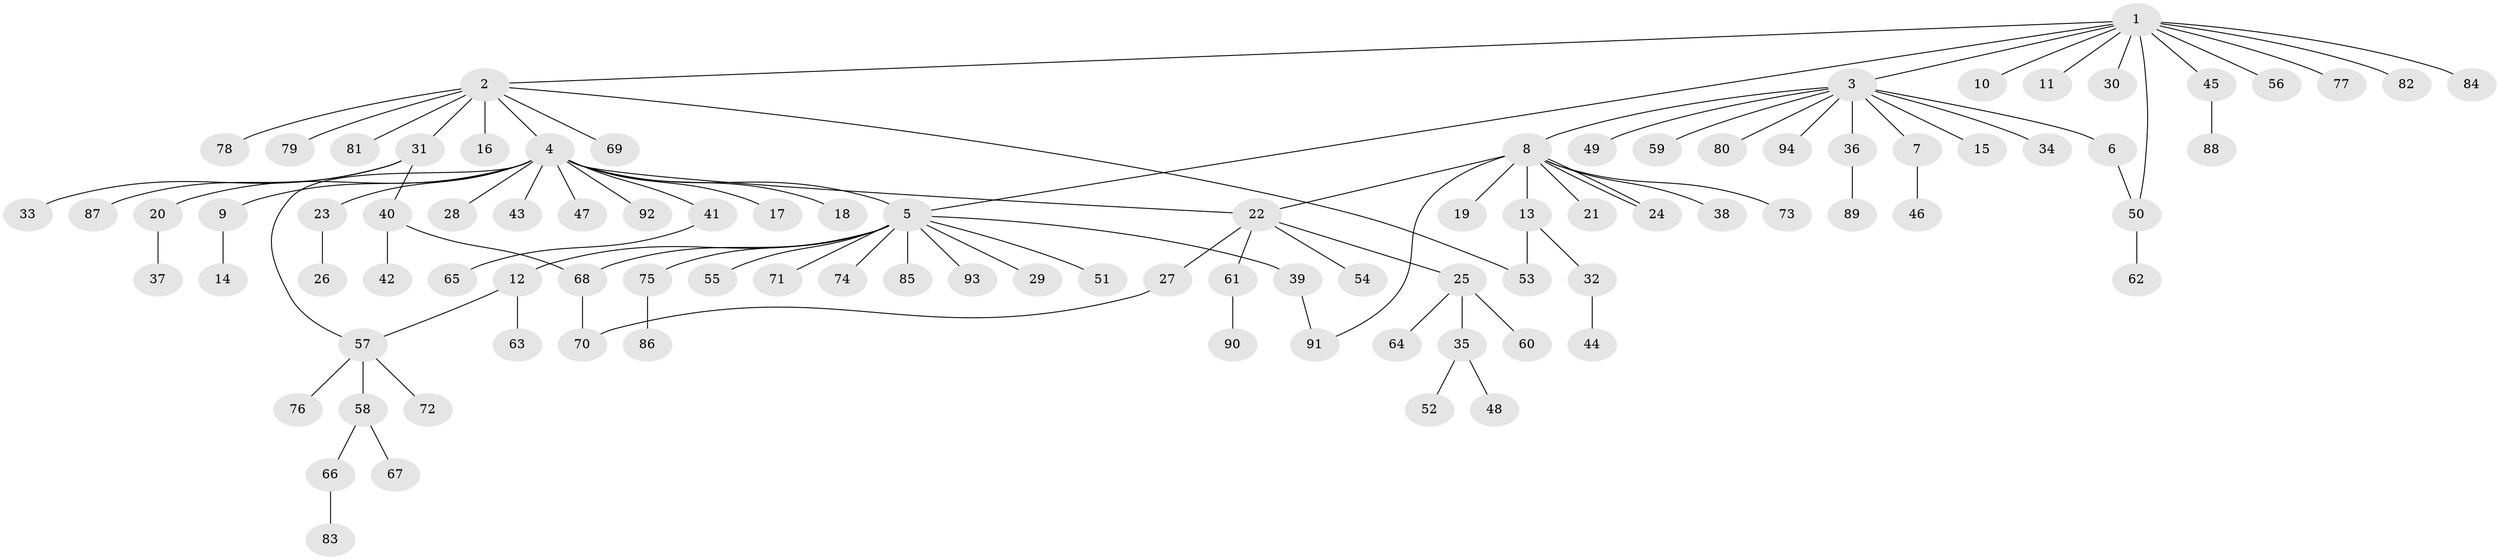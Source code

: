 // coarse degree distribution, {11: 0.015151515151515152, 8: 0.030303030303030304, 10: 0.015151515151515152, 13: 0.015151515151515152, 12: 0.015151515151515152, 2: 0.13636363636363635, 1: 0.6818181818181818, 3: 0.06060606060606061, 5: 0.015151515151515152, 4: 0.015151515151515152}
// Generated by graph-tools (version 1.1) at 2025/50/03/04/25 22:50:06]
// undirected, 94 vertices, 102 edges
graph export_dot {
  node [color=gray90,style=filled];
  1;
  2;
  3;
  4;
  5;
  6;
  7;
  8;
  9;
  10;
  11;
  12;
  13;
  14;
  15;
  16;
  17;
  18;
  19;
  20;
  21;
  22;
  23;
  24;
  25;
  26;
  27;
  28;
  29;
  30;
  31;
  32;
  33;
  34;
  35;
  36;
  37;
  38;
  39;
  40;
  41;
  42;
  43;
  44;
  45;
  46;
  47;
  48;
  49;
  50;
  51;
  52;
  53;
  54;
  55;
  56;
  57;
  58;
  59;
  60;
  61;
  62;
  63;
  64;
  65;
  66;
  67;
  68;
  69;
  70;
  71;
  72;
  73;
  74;
  75;
  76;
  77;
  78;
  79;
  80;
  81;
  82;
  83;
  84;
  85;
  86;
  87;
  88;
  89;
  90;
  91;
  92;
  93;
  94;
  1 -- 2;
  1 -- 3;
  1 -- 5;
  1 -- 10;
  1 -- 11;
  1 -- 30;
  1 -- 45;
  1 -- 50;
  1 -- 56;
  1 -- 77;
  1 -- 82;
  1 -- 84;
  2 -- 4;
  2 -- 16;
  2 -- 31;
  2 -- 53;
  2 -- 69;
  2 -- 78;
  2 -- 79;
  2 -- 81;
  3 -- 6;
  3 -- 7;
  3 -- 8;
  3 -- 15;
  3 -- 34;
  3 -- 36;
  3 -- 49;
  3 -- 59;
  3 -- 80;
  3 -- 94;
  4 -- 5;
  4 -- 9;
  4 -- 17;
  4 -- 18;
  4 -- 20;
  4 -- 22;
  4 -- 23;
  4 -- 28;
  4 -- 41;
  4 -- 43;
  4 -- 47;
  4 -- 57;
  4 -- 92;
  5 -- 12;
  5 -- 29;
  5 -- 39;
  5 -- 51;
  5 -- 55;
  5 -- 68;
  5 -- 71;
  5 -- 74;
  5 -- 75;
  5 -- 85;
  5 -- 93;
  6 -- 50;
  7 -- 46;
  8 -- 13;
  8 -- 19;
  8 -- 21;
  8 -- 22;
  8 -- 24;
  8 -- 24;
  8 -- 38;
  8 -- 73;
  8 -- 91;
  9 -- 14;
  12 -- 57;
  12 -- 63;
  13 -- 32;
  13 -- 53;
  20 -- 37;
  22 -- 25;
  22 -- 27;
  22 -- 54;
  22 -- 61;
  23 -- 26;
  25 -- 35;
  25 -- 60;
  25 -- 64;
  27 -- 70;
  31 -- 33;
  31 -- 40;
  31 -- 87;
  32 -- 44;
  35 -- 48;
  35 -- 52;
  36 -- 89;
  39 -- 91;
  40 -- 42;
  40 -- 68;
  41 -- 65;
  45 -- 88;
  50 -- 62;
  57 -- 58;
  57 -- 72;
  57 -- 76;
  58 -- 66;
  58 -- 67;
  61 -- 90;
  66 -- 83;
  68 -- 70;
  75 -- 86;
}
